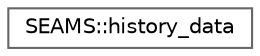 digraph "Graphical Class Hierarchy"
{
 // LATEX_PDF_SIZE
  bgcolor="transparent";
  edge [fontname=Helvetica,fontsize=10,labelfontname=Helvetica,labelfontsize=10];
  node [fontname=Helvetica,fontsize=10,shape=box,height=0.2,width=0.4];
  rankdir="LR";
  Node0 [id="Node000000",label="SEAMS::history_data",height=0.2,width=0.4,color="grey40", fillcolor="white", style="filled",URL="$structSEAMS_1_1history__data.html",tooltip=" "];
}
